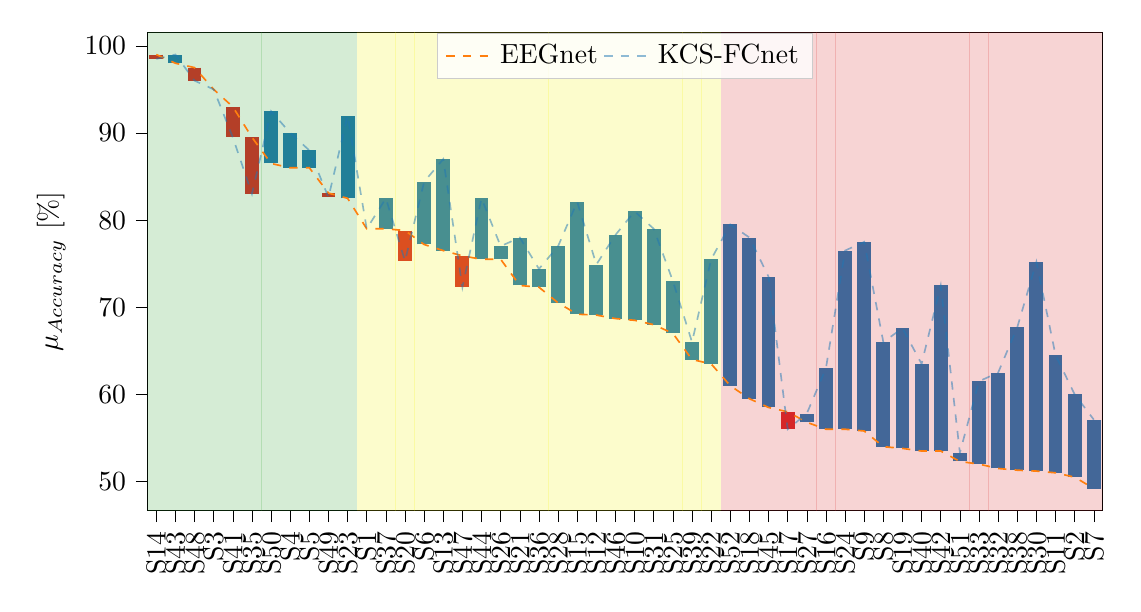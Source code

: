 % This file was created with tikzplotlib v0.10.1.
\begin{tikzpicture}

\definecolor{crimson2143940}{RGB}{214,39,40}
\definecolor{darkgray176}{RGB}{176,176,176}
\definecolor{darkorange25512714}{RGB}{255,127,14}
\definecolor{lightgray204}{RGB}{204,204,204}
\definecolor{steelblue31119180}{RGB}{31,119,180}

\definecolor{green}{RGB}{44,160,44}
\definecolor{yellow}{RGB}{240,240,0}
\definecolor{red}{RGB}{214,39,40}

\begin{axis}[
legend cell align={left},
legend cell align={left},
legend columns=2,
legend columns=2,
legend style={
  fill opacity=0.8,
  draw opacity=1,
  text opacity=1,
  at={(0.5,1)},
  anchor=north,
  draw=lightgray204
},
legend style={
  fill opacity=0.8,
  draw opacity=1,
  text opacity=1,
  at={(0.5,1)},
  anchor=north,
  draw=lightgray204
},
tick align=outside,
tick pos=left,
x grid style={darkgray176},
xmin=-0.45, xmax=49.45,
xtick style={color=black},
xtick={0,1,2,3,4,5,6,7,8,9,10,11,12,13,14,15,16,17,18,19,20,21,22,23,24,25,26,27,28,29,30,31,32,33,34,35,36,37,38,39,40,41,42,43,44,45,46,47,48,49},
xticklabel style={rotate=90.0},
xticklabels={
  S14,
  S43,
  S48,
  S3,
  S41,
  S35,
  S50,
  S4,
  S5,
  S49,
  S23,
  S1,
  S37,
  S20,
  S6,
  S13,
  S47,
  S44,
  S26,
  S21,
  S36,
  S28,
  S15,
  S12,
  S46,
  S10,
  S31,
  S25,
  S39,
  S22,
  S52,
  S18,
  S45,
  S17,
  S27,
  S16,
  S24,
  S9,
  S8,
  S19,
  S40,
  S42,
  S51,
  S33,
  S32,
  S38,
  S30,
  S11,
  S2,
  S7
},
y grid style={darkgray176},
ylabel={\(\displaystyle \mu_{Accuracy}\) [\%]},
ymin=46.71, ymax=101.49,
ytick style={color=black},
% only scale the axis, not the axis including the ticks and labels
scale only axis=true,
% set `width' and `height' to the desired values
width=\textwidth,
height=0.5\textwidth,
]

\path [draw=steelblue31119180, line width=5pt]
(axis cs:1,98)
--(axis cs:1,99);

\path [draw=steelblue31119180, line width=5pt]
(axis cs:3,95)
--(axis cs:3,95);



\path [draw=steelblue31119180, line width=5pt]
(axis cs:6,86.5)
--(axis cs:6,92.5);

\path [draw=steelblue31119180, line width=5pt]
(axis cs:7,86)
--(axis cs:7,90);

\path [draw=steelblue31119180, line width=5pt]
(axis cs:8,86)
--(axis cs:8,88);

\path [draw=steelblue31119180, line width=5pt]
(axis cs:10,82.5)
--(axis cs:10,92);

\path [draw=steelblue31119180, line width=5pt]
(axis cs:11,79)
--(axis cs:11,79);

\path [draw=steelblue31119180, line width=5pt]
(axis cs:12,79)
--(axis cs:12,82.5);

\path [draw=steelblue31119180, line width=5pt]
(axis cs:14,77.2)
--(axis cs:14,84.4);

\path [draw=steelblue31119180, line width=5pt]
(axis cs:15,76.5)
--(axis cs:15,87);

\path [draw=steelblue31119180, line width=5pt]
(axis cs:17,75.5)
--(axis cs:17,82.5);

\path [draw=steelblue31119180, line width=5pt]
(axis cs:18,75.5)
--(axis cs:18,77);

\path [draw=steelblue31119180, line width=5pt]
(axis cs:19,72.5)
--(axis cs:19,78);

\path [draw=steelblue31119180, line width=5pt]
(axis cs:20,72.3)
--(axis cs:20,74.4);

\path [draw=steelblue31119180, line width=5pt]
(axis cs:21,70.5)
--(axis cs:21,77);

\path [draw=steelblue31119180, line width=5pt]
(axis cs:22,69.2)
--(axis cs:22,82.1);

\path [draw=steelblue31119180, line width=5pt]
(axis cs:23,69.1)
--(axis cs:23,74.9);

\path [draw=steelblue31119180, line width=5pt]
(axis cs:24,68.7)
--(axis cs:24,78.3);

\path [draw=steelblue31119180, line width=5pt]
(axis cs:25,68.5)
--(axis cs:25,81);

\path [draw=steelblue31119180, line width=5pt]
(axis cs:26,68)
--(axis cs:26,79);

\path [draw=steelblue31119180, line width=5pt]
(axis cs:27,67)
--(axis cs:27,73);

\path [draw=steelblue31119180, line width=5pt]
(axis cs:28,64)
--(axis cs:28,66);

\path [draw=steelblue31119180, line width=5pt]
(axis cs:29,63.5)
--(axis cs:29,75.5);

\path [draw=steelblue31119180, line width=5pt]
(axis cs:30,61)
--(axis cs:30,79.5);

\path [draw=steelblue31119180, line width=5pt]
(axis cs:31,59.5)
--(axis cs:31,78);

\path [draw=steelblue31119180, line width=5pt]
(axis cs:32,58.5)
--(axis cs:32,73.5);

\path [draw=steelblue31119180, line width=5pt]
(axis cs:34,56.8)
--(axis cs:34,57.8);

\path [draw=steelblue31119180, line width=5pt]
(axis cs:35,56)
--(axis cs:35,63);

\path [draw=steelblue31119180, line width=5pt]
(axis cs:36,56)
--(axis cs:36,76.5);

\path [draw=steelblue31119180, line width=5pt]
(axis cs:37,55.8)
--(axis cs:37,77.5);

\path [draw=steelblue31119180, line width=5pt]
(axis cs:38,54)
--(axis cs:38,66);

\path [draw=steelblue31119180, line width=5pt]
(axis cs:39,53.8)
--(axis cs:39,67.6);

\path [draw=steelblue31119180, line width=5pt]
(axis cs:40,53.5)
--(axis cs:40,63.5);

\path [draw=steelblue31119180, line width=5pt]
(axis cs:41,53.5)
--(axis cs:41,72.5);

\path [draw=steelblue31119180, line width=5pt]
(axis cs:42,52.3)
--(axis cs:42,53.3);

\path [draw=steelblue31119180, line width=5pt]
(axis cs:43,52)
--(axis cs:43,61.5);

\path [draw=steelblue31119180, line width=5pt]
(axis cs:44,51.5)
--(axis cs:44,62.5);

\path [draw=steelblue31119180, line width=5pt]
(axis cs:45,51.3)
--(axis cs:45,67.7);

\path [draw=steelblue31119180, line width=5pt]
(axis cs:46,51.2)
--(axis cs:46,75.2);

\path [draw=steelblue31119180, line width=5pt]
(axis cs:47,51)
--(axis cs:47,64.5);

\path [draw=steelblue31119180, line width=5pt]
(axis cs:48,50.5)
--(axis cs:48,60);

\path [draw=steelblue31119180, line width=5pt]
(axis cs:49,49.2)
--(axis cs:49,57.1);

\path [draw=crimson2143940, line width=5pt]
(axis cs:0,99)
--(axis cs:0,98.5);

\path [draw=crimson2143940, line width=5pt]
(axis cs:2,97.5)
--(axis cs:2,96);

\path [draw=crimson2143940, line width=5pt]
(axis cs:4,93)
--(axis cs:4,89.5);

\path [draw=crimson2143940, line width=5pt]
(axis cs:5,89.5)
--(axis cs:5,83);

\path [draw=crimson2143940, line width=5pt]
(axis cs:9,83.1)
--(axis cs:9,82.6);

\path [draw=crimson2143940, line width=5pt]
(axis cs:13,78.8)
--(axis cs:13,75.3);

\path [draw=crimson2143940, line width=5pt]
(axis cs:16,75.9)
--(axis cs:16,72.3);

\path [draw=crimson2143940, line width=5pt]
(axis cs:33,58)
--(axis cs:33,56);

\path [draw=green, opacity=0.2, line width=7pt]
(axis cs:1,45)
--(axis cs:1,105);

\path [draw=green, opacity=0.2, line width=7pt]
(axis cs:0,45)
--(axis cs:0,105);

\path [draw=green, opacity=0.2, line width=7pt]
(axis cs:2,45)
--(axis cs:2,105);

\path [draw=green, opacity=0.2, line width=7pt]
(axis cs:3,45)
--(axis cs:3,105);

\path [draw=green, opacity=0.2, line width=7pt]
(axis cs:4,45)
--(axis cs:4,105);

\path [draw=green, opacity=0.2, line width=7pt]
(axis cs:5,45)
--(axis cs:5,105);

\path [draw=green, opacity=0.2, line width=7pt]
(axis cs:6,45)
--(axis cs:6,105);

\path [draw=green, opacity=0.2, line width=7pt]
(axis cs:7,45)
--(axis cs:7,105);

\path [draw=green, opacity=0.2, line width=7pt]
(axis cs:8,45)
--(axis cs:8,105);

\path [draw=green, opacity=0.2, line width=7pt]
(axis cs:9,45)
--(axis cs:9,105);

\path [draw=green, opacity=0.2, line width=7pt]
(axis cs:10,45)
--(axis cs:10,105);

\path [draw=yellow, opacity=0.2, line width=7pt]
(axis cs:11,45)
--(axis cs:11,105);

\path [draw=yellow, opacity=0.2, line width=7pt]
(axis cs:12,45)
--(axis cs:12,105);

\path [draw=yellow, opacity=0.2, line width=7pt]
(axis cs:13,45)
--(axis cs:13,105);

\path [draw=yellow, opacity=0.2, line width=7pt]
(axis cs:14,45)
--(axis cs:14,105);

\path [draw=yellow, opacity=0.2, line width=7pt]
(axis cs:15,45)
--(axis cs:15,105);

\path [draw=yellow, opacity=0.2, line width=7pt]
(axis cs:16,45)
--(axis cs:16,105);

\path [draw=yellow, opacity=0.2, line width=7pt]
(axis cs:17,45)
--(axis cs:17,105);

\path [draw=yellow, opacity=0.2, line width=7pt]
(axis cs:18,45)
--(axis cs:18,105);

\path [draw=yellow, opacity=0.2, line width=7pt]
(axis cs:19,45)
--(axis cs:19,105);

\path [draw=yellow, opacity=0.2, line width=7pt]
(axis cs:20,45)
--(axis cs:20,105);

\path [draw=yellow, opacity=0.2, line width=7pt]
(axis cs:21,45)
--(axis cs:21,105);

\path [draw=yellow, opacity=0.2, line width=7pt]
(axis cs:22,45)
--(axis cs:22,105);

\path [draw=yellow, opacity=0.2, line width=7pt]
(axis cs:23,45)
--(axis cs:23,105);

\path [draw=yellow, opacity=0.2, line width=7pt]
(axis cs:24,45)
--(axis cs:24,105);

\path [draw=yellow, opacity=0.2, line width=7pt]
(axis cs:25,45)
--(axis cs:25,105);

\path [draw=yellow, opacity=0.2, line width=7pt]
(axis cs:26,45)
--(axis cs:26,105);

\path [draw=yellow, opacity=0.2, line width=7pt]
(axis cs:27,45)
--(axis cs:27,105);

\path [draw=yellow, opacity=0.2, line width=7pt]
(axis cs:28,45)
--(axis cs:28,105);

\path [draw=yellow, opacity=0.2, line width=7pt]
(axis cs:29,45)
--(axis cs:29,105);

\path [draw=red, opacity=0.2, line width=7pt]
(axis cs:30,45)
--(axis cs:30,105);

\path [draw=red, opacity=0.2, line width=7pt]
(axis cs:31,45)
--(axis cs:31,105);

\path [draw=red, opacity=0.2, line width=7pt]
(axis cs:32,45)
--(axis cs:32,105);

\path [draw=red, opacity=0.2, line width=7pt]
(axis cs:33,45)
--(axis cs:33,105);

\path [draw=red, opacity=0.2, line width=7pt]
(axis cs:34,45)
--(axis cs:34,105);

\path [draw=red, opacity=0.2, line width=7pt]
(axis cs:35,45)
--(axis cs:35,105);

\path [draw=red, opacity=0.2, line width=7pt]
(axis cs:36,45)
--(axis cs:36,105);

\path [draw=red, opacity=0.2, line width=7pt]
(axis cs:37,45)
--(axis cs:37,105);

\path [draw=red, opacity=0.2, line width=7pt]
(axis cs:38,45)
--(axis cs:38,105);

\path [draw=red, opacity=0.2, line width=7pt]
(axis cs:39,45)
--(axis cs:39,105);

\path [draw=red, opacity=0.2, line width=7pt]
(axis cs:40,45)
--(axis cs:40,105);

\path [draw=red, opacity=0.2, line width=7pt]
(axis cs:41,45)
--(axis cs:41,105);

\path [draw=red, opacity=0.2, line width=7pt]
(axis cs:42,45)
--(axis cs:42,105);

\path [draw=red, opacity=0.2, line width=7pt]
(axis cs:43,45)
--(axis cs:43,105);

\path [draw=red, opacity=0.2, line width=7pt]
(axis cs:44,45)
--(axis cs:44,105);

\path [draw=red, opacity=0.2, line width=7pt]
(axis cs:45,45)
--(axis cs:45,105);

\path [draw=red, opacity=0.2, line width=7pt]
(axis cs:46,45)
--(axis cs:46,105);

\path [draw=red, opacity=0.2, line width=7pt]
(axis cs:47,45)
--(axis cs:47,105);

\path [draw=red, opacity=0.2, line width=7pt]
(axis cs:48,45)
--(axis cs:48,105);

\path [draw=red, opacity=0.2, line width=7pt]
(axis cs:49,45)
--(axis cs:49,105);

\addplot [semithick, darkorange25512714, dashed]
table {%
0 99
1 98
2 97.5
3 95
4 93
5 89.5
6 86.5
7 86
8 86
9 83.1
10 82.5
11 79
12 79
13 78.8
14 77.2
15 76.5
16 75.9
17 75.5
18 75.5
19 72.5
20 72.3
21 70.5
22 69.2
23 69.1
24 68.7
25 68.5
26 68
27 67
28 64
29 63.5
30 61
31 59.5
32 58.5
33 58
34 56.8
35 56
36 56
37 55.8
38 54
39 53.8
40 53.5
41 53.5
42 52.3
43 52
44 51.5
45 51.3
46 51.2
47 51
48 50.5
49 49.2
};
\addlegendentry{EEGnet}
\addplot [semithick, steelblue31119180, opacity=0.5, dashed]
table {%
0 98.5
1 99
2 96
3 95
4 89.5
5 83
6 92.5
7 90
8 88
9 82.6
10 92
11 79
12 82.5
13 75.3
14 84.4
15 87
16 72.3
17 82.5
18 77
19 78
20 74.4
21 77
22 82.1
23 74.9
24 78.3
25 81
26 79
27 73
28 66
29 75.5
30 79.5
31 78
32 73.5
33 56
34 57.8
35 63
36 76.5
37 77.5
38 66
39 67.6
40 63.5
41 72.5
42 53.3
43 61.5
44 62.5
45 67.7
46 75.2
47 64.5
48 60
49 57.1
};
\addlegendentry{KCS-FCnet}


\end{axis}

\end{tikzpicture}
